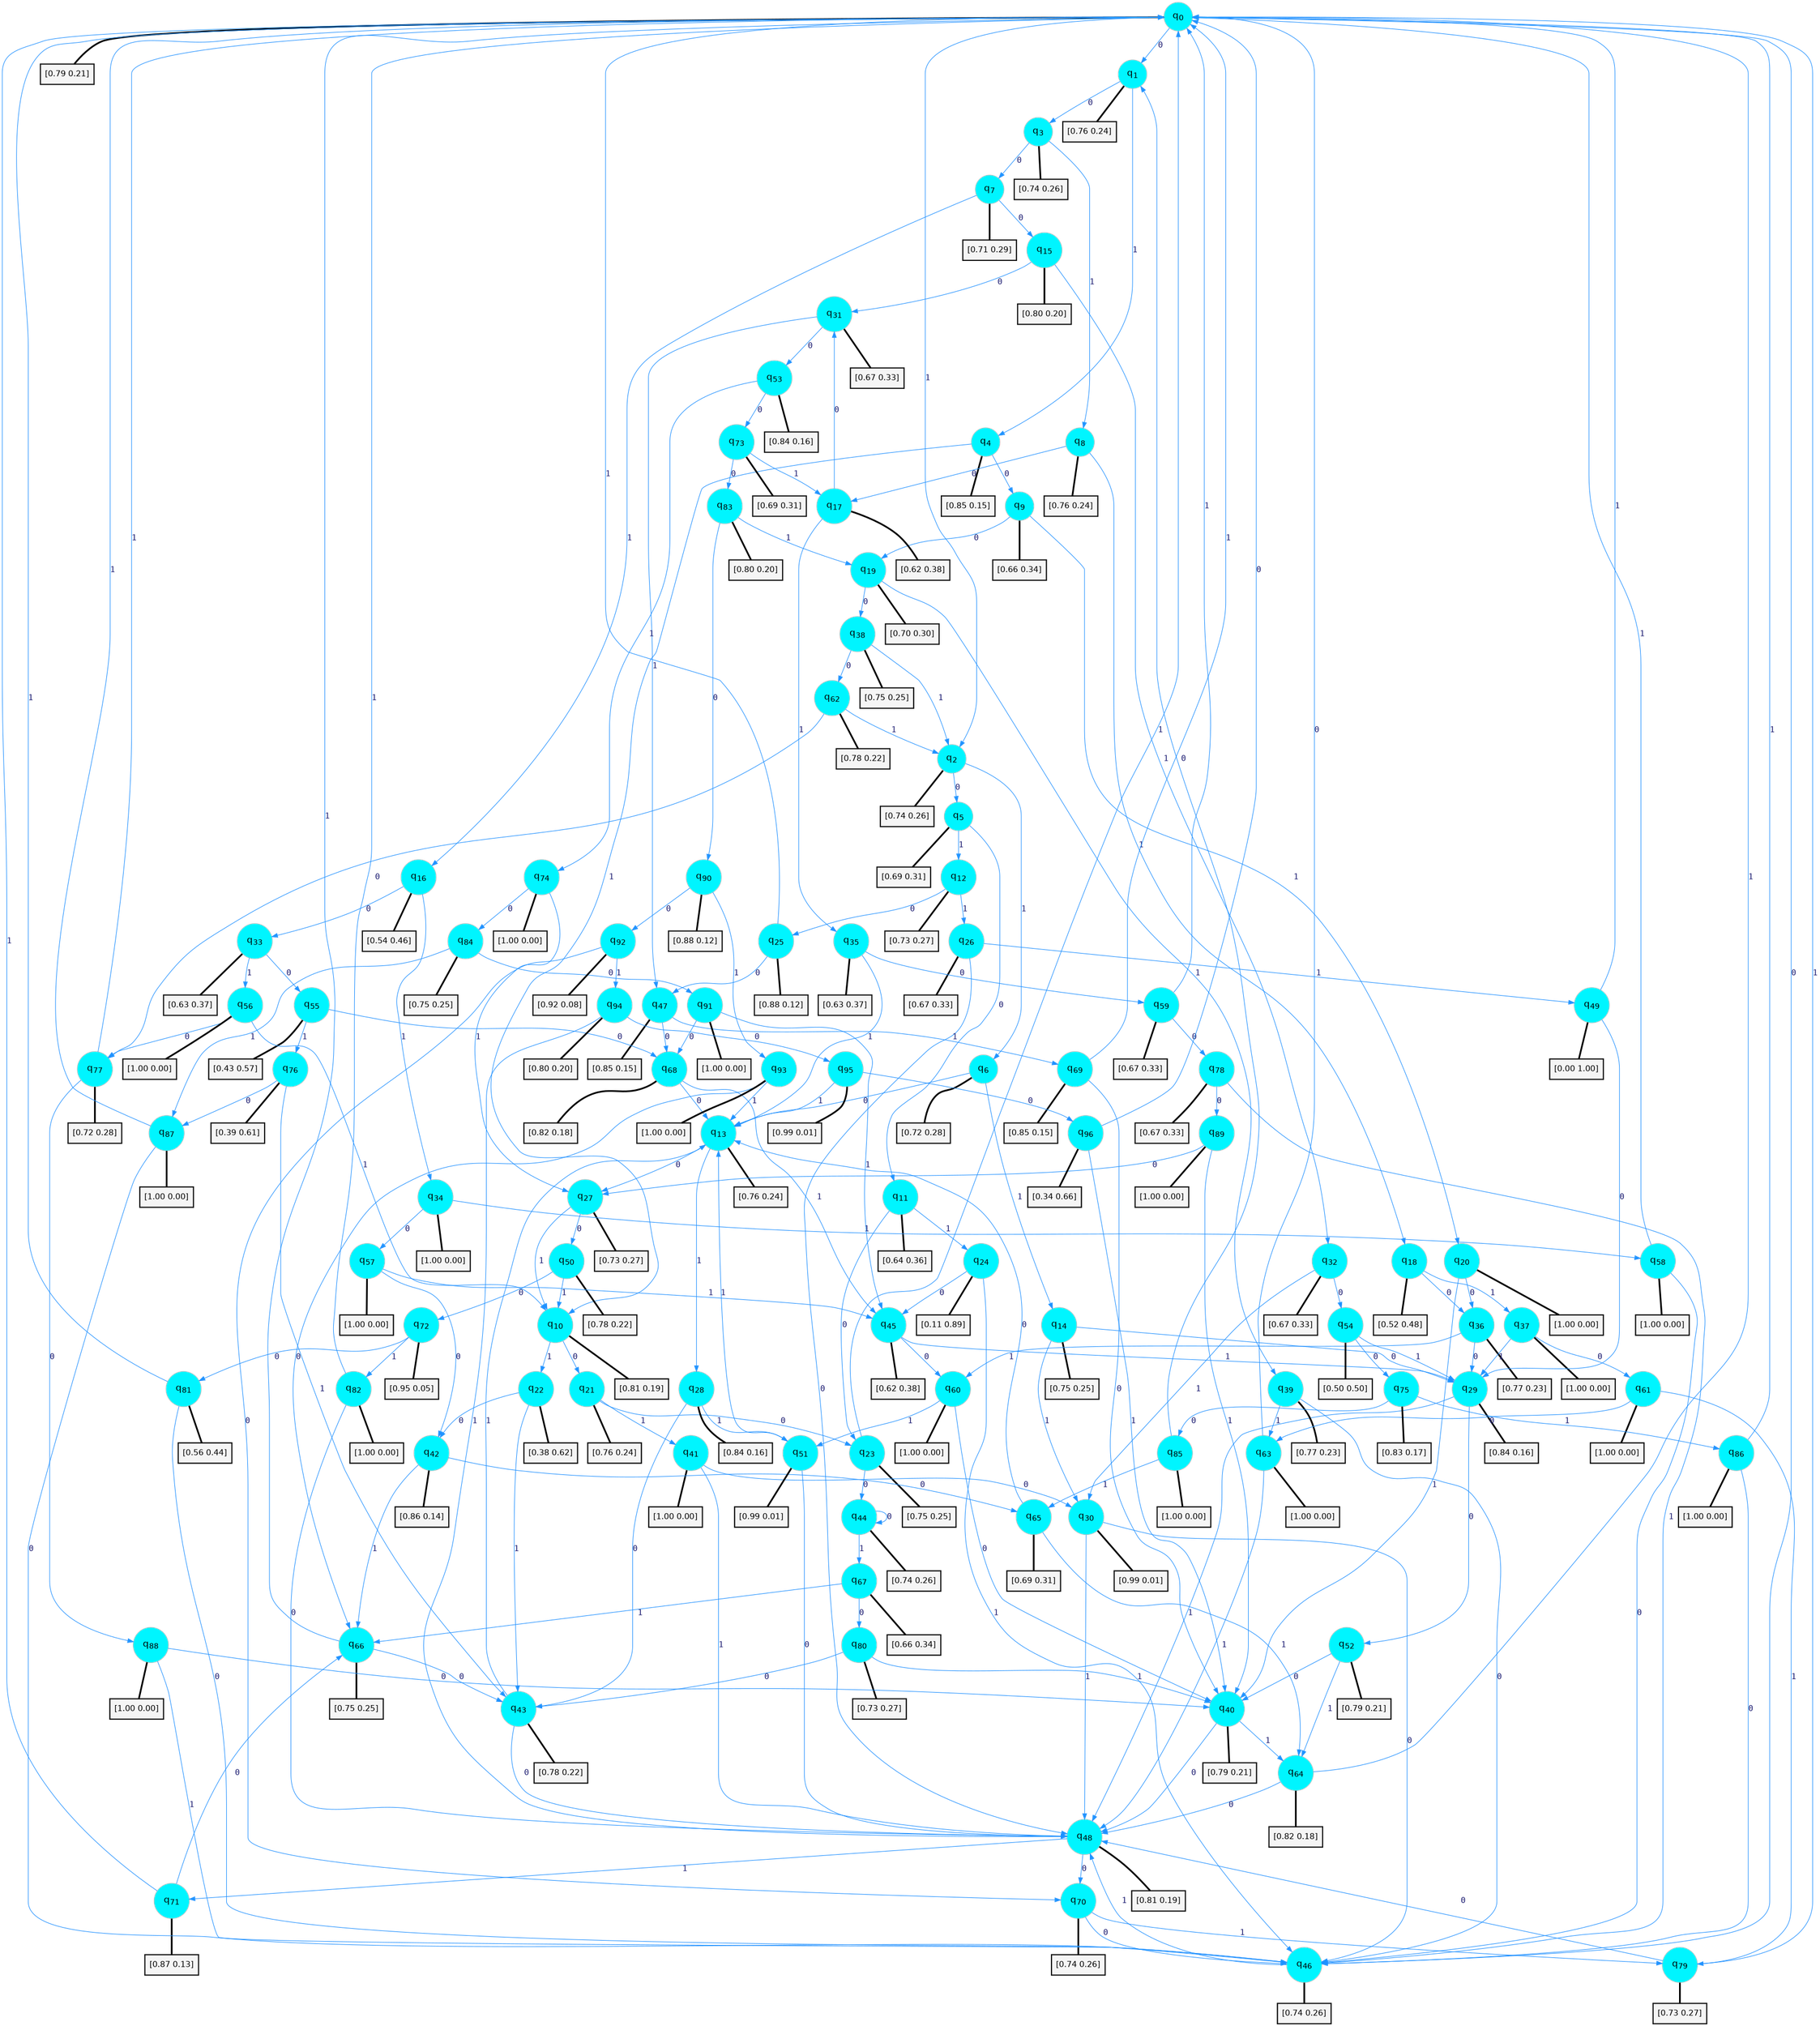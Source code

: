 digraph G {
graph [
bgcolor=transparent, dpi=300, rankdir=TD, size="40,25"];
node [
color=gray, fillcolor=turquoise1, fontcolor=black, fontname=Helvetica, fontsize=16, fontweight=bold, shape=circle, style=filled];
edge [
arrowsize=1, color=dodgerblue1, fontcolor=midnightblue, fontname=courier, fontweight=bold, penwidth=1, style=solid, weight=20];
0[label=<q<SUB>0</SUB>>];
1[label=<q<SUB>1</SUB>>];
2[label=<q<SUB>2</SUB>>];
3[label=<q<SUB>3</SUB>>];
4[label=<q<SUB>4</SUB>>];
5[label=<q<SUB>5</SUB>>];
6[label=<q<SUB>6</SUB>>];
7[label=<q<SUB>7</SUB>>];
8[label=<q<SUB>8</SUB>>];
9[label=<q<SUB>9</SUB>>];
10[label=<q<SUB>10</SUB>>];
11[label=<q<SUB>11</SUB>>];
12[label=<q<SUB>12</SUB>>];
13[label=<q<SUB>13</SUB>>];
14[label=<q<SUB>14</SUB>>];
15[label=<q<SUB>15</SUB>>];
16[label=<q<SUB>16</SUB>>];
17[label=<q<SUB>17</SUB>>];
18[label=<q<SUB>18</SUB>>];
19[label=<q<SUB>19</SUB>>];
20[label=<q<SUB>20</SUB>>];
21[label=<q<SUB>21</SUB>>];
22[label=<q<SUB>22</SUB>>];
23[label=<q<SUB>23</SUB>>];
24[label=<q<SUB>24</SUB>>];
25[label=<q<SUB>25</SUB>>];
26[label=<q<SUB>26</SUB>>];
27[label=<q<SUB>27</SUB>>];
28[label=<q<SUB>28</SUB>>];
29[label=<q<SUB>29</SUB>>];
30[label=<q<SUB>30</SUB>>];
31[label=<q<SUB>31</SUB>>];
32[label=<q<SUB>32</SUB>>];
33[label=<q<SUB>33</SUB>>];
34[label=<q<SUB>34</SUB>>];
35[label=<q<SUB>35</SUB>>];
36[label=<q<SUB>36</SUB>>];
37[label=<q<SUB>37</SUB>>];
38[label=<q<SUB>38</SUB>>];
39[label=<q<SUB>39</SUB>>];
40[label=<q<SUB>40</SUB>>];
41[label=<q<SUB>41</SUB>>];
42[label=<q<SUB>42</SUB>>];
43[label=<q<SUB>43</SUB>>];
44[label=<q<SUB>44</SUB>>];
45[label=<q<SUB>45</SUB>>];
46[label=<q<SUB>46</SUB>>];
47[label=<q<SUB>47</SUB>>];
48[label=<q<SUB>48</SUB>>];
49[label=<q<SUB>49</SUB>>];
50[label=<q<SUB>50</SUB>>];
51[label=<q<SUB>51</SUB>>];
52[label=<q<SUB>52</SUB>>];
53[label=<q<SUB>53</SUB>>];
54[label=<q<SUB>54</SUB>>];
55[label=<q<SUB>55</SUB>>];
56[label=<q<SUB>56</SUB>>];
57[label=<q<SUB>57</SUB>>];
58[label=<q<SUB>58</SUB>>];
59[label=<q<SUB>59</SUB>>];
60[label=<q<SUB>60</SUB>>];
61[label=<q<SUB>61</SUB>>];
62[label=<q<SUB>62</SUB>>];
63[label=<q<SUB>63</SUB>>];
64[label=<q<SUB>64</SUB>>];
65[label=<q<SUB>65</SUB>>];
66[label=<q<SUB>66</SUB>>];
67[label=<q<SUB>67</SUB>>];
68[label=<q<SUB>68</SUB>>];
69[label=<q<SUB>69</SUB>>];
70[label=<q<SUB>70</SUB>>];
71[label=<q<SUB>71</SUB>>];
72[label=<q<SUB>72</SUB>>];
73[label=<q<SUB>73</SUB>>];
74[label=<q<SUB>74</SUB>>];
75[label=<q<SUB>75</SUB>>];
76[label=<q<SUB>76</SUB>>];
77[label=<q<SUB>77</SUB>>];
78[label=<q<SUB>78</SUB>>];
79[label=<q<SUB>79</SUB>>];
80[label=<q<SUB>80</SUB>>];
81[label=<q<SUB>81</SUB>>];
82[label=<q<SUB>82</SUB>>];
83[label=<q<SUB>83</SUB>>];
84[label=<q<SUB>84</SUB>>];
85[label=<q<SUB>85</SUB>>];
86[label=<q<SUB>86</SUB>>];
87[label=<q<SUB>87</SUB>>];
88[label=<q<SUB>88</SUB>>];
89[label=<q<SUB>89</SUB>>];
90[label=<q<SUB>90</SUB>>];
91[label=<q<SUB>91</SUB>>];
92[label=<q<SUB>92</SUB>>];
93[label=<q<SUB>93</SUB>>];
94[label=<q<SUB>94</SUB>>];
95[label=<q<SUB>95</SUB>>];
96[label=<q<SUB>96</SUB>>];
97[label="[0.79 0.21]", shape=box,fontcolor=black, fontname=Helvetica, fontsize=14, penwidth=2, fillcolor=whitesmoke,color=black];
98[label="[0.76 0.24]", shape=box,fontcolor=black, fontname=Helvetica, fontsize=14, penwidth=2, fillcolor=whitesmoke,color=black];
99[label="[0.74 0.26]", shape=box,fontcolor=black, fontname=Helvetica, fontsize=14, penwidth=2, fillcolor=whitesmoke,color=black];
100[label="[0.74 0.26]", shape=box,fontcolor=black, fontname=Helvetica, fontsize=14, penwidth=2, fillcolor=whitesmoke,color=black];
101[label="[0.85 0.15]", shape=box,fontcolor=black, fontname=Helvetica, fontsize=14, penwidth=2, fillcolor=whitesmoke,color=black];
102[label="[0.69 0.31]", shape=box,fontcolor=black, fontname=Helvetica, fontsize=14, penwidth=2, fillcolor=whitesmoke,color=black];
103[label="[0.72 0.28]", shape=box,fontcolor=black, fontname=Helvetica, fontsize=14, penwidth=2, fillcolor=whitesmoke,color=black];
104[label="[0.71 0.29]", shape=box,fontcolor=black, fontname=Helvetica, fontsize=14, penwidth=2, fillcolor=whitesmoke,color=black];
105[label="[0.76 0.24]", shape=box,fontcolor=black, fontname=Helvetica, fontsize=14, penwidth=2, fillcolor=whitesmoke,color=black];
106[label="[0.66 0.34]", shape=box,fontcolor=black, fontname=Helvetica, fontsize=14, penwidth=2, fillcolor=whitesmoke,color=black];
107[label="[0.81 0.19]", shape=box,fontcolor=black, fontname=Helvetica, fontsize=14, penwidth=2, fillcolor=whitesmoke,color=black];
108[label="[0.64 0.36]", shape=box,fontcolor=black, fontname=Helvetica, fontsize=14, penwidth=2, fillcolor=whitesmoke,color=black];
109[label="[0.73 0.27]", shape=box,fontcolor=black, fontname=Helvetica, fontsize=14, penwidth=2, fillcolor=whitesmoke,color=black];
110[label="[0.76 0.24]", shape=box,fontcolor=black, fontname=Helvetica, fontsize=14, penwidth=2, fillcolor=whitesmoke,color=black];
111[label="[0.75 0.25]", shape=box,fontcolor=black, fontname=Helvetica, fontsize=14, penwidth=2, fillcolor=whitesmoke,color=black];
112[label="[0.80 0.20]", shape=box,fontcolor=black, fontname=Helvetica, fontsize=14, penwidth=2, fillcolor=whitesmoke,color=black];
113[label="[0.54 0.46]", shape=box,fontcolor=black, fontname=Helvetica, fontsize=14, penwidth=2, fillcolor=whitesmoke,color=black];
114[label="[0.62 0.38]", shape=box,fontcolor=black, fontname=Helvetica, fontsize=14, penwidth=2, fillcolor=whitesmoke,color=black];
115[label="[0.52 0.48]", shape=box,fontcolor=black, fontname=Helvetica, fontsize=14, penwidth=2, fillcolor=whitesmoke,color=black];
116[label="[0.70 0.30]", shape=box,fontcolor=black, fontname=Helvetica, fontsize=14, penwidth=2, fillcolor=whitesmoke,color=black];
117[label="[1.00 0.00]", shape=box,fontcolor=black, fontname=Helvetica, fontsize=14, penwidth=2, fillcolor=whitesmoke,color=black];
118[label="[0.76 0.24]", shape=box,fontcolor=black, fontname=Helvetica, fontsize=14, penwidth=2, fillcolor=whitesmoke,color=black];
119[label="[0.38 0.62]", shape=box,fontcolor=black, fontname=Helvetica, fontsize=14, penwidth=2, fillcolor=whitesmoke,color=black];
120[label="[0.75 0.25]", shape=box,fontcolor=black, fontname=Helvetica, fontsize=14, penwidth=2, fillcolor=whitesmoke,color=black];
121[label="[0.11 0.89]", shape=box,fontcolor=black, fontname=Helvetica, fontsize=14, penwidth=2, fillcolor=whitesmoke,color=black];
122[label="[0.88 0.12]", shape=box,fontcolor=black, fontname=Helvetica, fontsize=14, penwidth=2, fillcolor=whitesmoke,color=black];
123[label="[0.67 0.33]", shape=box,fontcolor=black, fontname=Helvetica, fontsize=14, penwidth=2, fillcolor=whitesmoke,color=black];
124[label="[0.73 0.27]", shape=box,fontcolor=black, fontname=Helvetica, fontsize=14, penwidth=2, fillcolor=whitesmoke,color=black];
125[label="[0.84 0.16]", shape=box,fontcolor=black, fontname=Helvetica, fontsize=14, penwidth=2, fillcolor=whitesmoke,color=black];
126[label="[0.84 0.16]", shape=box,fontcolor=black, fontname=Helvetica, fontsize=14, penwidth=2, fillcolor=whitesmoke,color=black];
127[label="[0.99 0.01]", shape=box,fontcolor=black, fontname=Helvetica, fontsize=14, penwidth=2, fillcolor=whitesmoke,color=black];
128[label="[0.67 0.33]", shape=box,fontcolor=black, fontname=Helvetica, fontsize=14, penwidth=2, fillcolor=whitesmoke,color=black];
129[label="[0.67 0.33]", shape=box,fontcolor=black, fontname=Helvetica, fontsize=14, penwidth=2, fillcolor=whitesmoke,color=black];
130[label="[0.63 0.37]", shape=box,fontcolor=black, fontname=Helvetica, fontsize=14, penwidth=2, fillcolor=whitesmoke,color=black];
131[label="[1.00 0.00]", shape=box,fontcolor=black, fontname=Helvetica, fontsize=14, penwidth=2, fillcolor=whitesmoke,color=black];
132[label="[0.63 0.37]", shape=box,fontcolor=black, fontname=Helvetica, fontsize=14, penwidth=2, fillcolor=whitesmoke,color=black];
133[label="[0.77 0.23]", shape=box,fontcolor=black, fontname=Helvetica, fontsize=14, penwidth=2, fillcolor=whitesmoke,color=black];
134[label="[1.00 0.00]", shape=box,fontcolor=black, fontname=Helvetica, fontsize=14, penwidth=2, fillcolor=whitesmoke,color=black];
135[label="[0.75 0.25]", shape=box,fontcolor=black, fontname=Helvetica, fontsize=14, penwidth=2, fillcolor=whitesmoke,color=black];
136[label="[0.77 0.23]", shape=box,fontcolor=black, fontname=Helvetica, fontsize=14, penwidth=2, fillcolor=whitesmoke,color=black];
137[label="[0.79 0.21]", shape=box,fontcolor=black, fontname=Helvetica, fontsize=14, penwidth=2, fillcolor=whitesmoke,color=black];
138[label="[1.00 0.00]", shape=box,fontcolor=black, fontname=Helvetica, fontsize=14, penwidth=2, fillcolor=whitesmoke,color=black];
139[label="[0.86 0.14]", shape=box,fontcolor=black, fontname=Helvetica, fontsize=14, penwidth=2, fillcolor=whitesmoke,color=black];
140[label="[0.78 0.22]", shape=box,fontcolor=black, fontname=Helvetica, fontsize=14, penwidth=2, fillcolor=whitesmoke,color=black];
141[label="[0.74 0.26]", shape=box,fontcolor=black, fontname=Helvetica, fontsize=14, penwidth=2, fillcolor=whitesmoke,color=black];
142[label="[0.62 0.38]", shape=box,fontcolor=black, fontname=Helvetica, fontsize=14, penwidth=2, fillcolor=whitesmoke,color=black];
143[label="[0.74 0.26]", shape=box,fontcolor=black, fontname=Helvetica, fontsize=14, penwidth=2, fillcolor=whitesmoke,color=black];
144[label="[0.85 0.15]", shape=box,fontcolor=black, fontname=Helvetica, fontsize=14, penwidth=2, fillcolor=whitesmoke,color=black];
145[label="[0.81 0.19]", shape=box,fontcolor=black, fontname=Helvetica, fontsize=14, penwidth=2, fillcolor=whitesmoke,color=black];
146[label="[0.00 1.00]", shape=box,fontcolor=black, fontname=Helvetica, fontsize=14, penwidth=2, fillcolor=whitesmoke,color=black];
147[label="[0.78 0.22]", shape=box,fontcolor=black, fontname=Helvetica, fontsize=14, penwidth=2, fillcolor=whitesmoke,color=black];
148[label="[0.99 0.01]", shape=box,fontcolor=black, fontname=Helvetica, fontsize=14, penwidth=2, fillcolor=whitesmoke,color=black];
149[label="[0.79 0.21]", shape=box,fontcolor=black, fontname=Helvetica, fontsize=14, penwidth=2, fillcolor=whitesmoke,color=black];
150[label="[0.84 0.16]", shape=box,fontcolor=black, fontname=Helvetica, fontsize=14, penwidth=2, fillcolor=whitesmoke,color=black];
151[label="[0.50 0.50]", shape=box,fontcolor=black, fontname=Helvetica, fontsize=14, penwidth=2, fillcolor=whitesmoke,color=black];
152[label="[0.43 0.57]", shape=box,fontcolor=black, fontname=Helvetica, fontsize=14, penwidth=2, fillcolor=whitesmoke,color=black];
153[label="[1.00 0.00]", shape=box,fontcolor=black, fontname=Helvetica, fontsize=14, penwidth=2, fillcolor=whitesmoke,color=black];
154[label="[1.00 0.00]", shape=box,fontcolor=black, fontname=Helvetica, fontsize=14, penwidth=2, fillcolor=whitesmoke,color=black];
155[label="[1.00 0.00]", shape=box,fontcolor=black, fontname=Helvetica, fontsize=14, penwidth=2, fillcolor=whitesmoke,color=black];
156[label="[0.67 0.33]", shape=box,fontcolor=black, fontname=Helvetica, fontsize=14, penwidth=2, fillcolor=whitesmoke,color=black];
157[label="[1.00 0.00]", shape=box,fontcolor=black, fontname=Helvetica, fontsize=14, penwidth=2, fillcolor=whitesmoke,color=black];
158[label="[1.00 0.00]", shape=box,fontcolor=black, fontname=Helvetica, fontsize=14, penwidth=2, fillcolor=whitesmoke,color=black];
159[label="[0.78 0.22]", shape=box,fontcolor=black, fontname=Helvetica, fontsize=14, penwidth=2, fillcolor=whitesmoke,color=black];
160[label="[1.00 0.00]", shape=box,fontcolor=black, fontname=Helvetica, fontsize=14, penwidth=2, fillcolor=whitesmoke,color=black];
161[label="[0.82 0.18]", shape=box,fontcolor=black, fontname=Helvetica, fontsize=14, penwidth=2, fillcolor=whitesmoke,color=black];
162[label="[0.69 0.31]", shape=box,fontcolor=black, fontname=Helvetica, fontsize=14, penwidth=2, fillcolor=whitesmoke,color=black];
163[label="[0.75 0.25]", shape=box,fontcolor=black, fontname=Helvetica, fontsize=14, penwidth=2, fillcolor=whitesmoke,color=black];
164[label="[0.66 0.34]", shape=box,fontcolor=black, fontname=Helvetica, fontsize=14, penwidth=2, fillcolor=whitesmoke,color=black];
165[label="[0.82 0.18]", shape=box,fontcolor=black, fontname=Helvetica, fontsize=14, penwidth=2, fillcolor=whitesmoke,color=black];
166[label="[0.85 0.15]", shape=box,fontcolor=black, fontname=Helvetica, fontsize=14, penwidth=2, fillcolor=whitesmoke,color=black];
167[label="[0.74 0.26]", shape=box,fontcolor=black, fontname=Helvetica, fontsize=14, penwidth=2, fillcolor=whitesmoke,color=black];
168[label="[0.87 0.13]", shape=box,fontcolor=black, fontname=Helvetica, fontsize=14, penwidth=2, fillcolor=whitesmoke,color=black];
169[label="[0.95 0.05]", shape=box,fontcolor=black, fontname=Helvetica, fontsize=14, penwidth=2, fillcolor=whitesmoke,color=black];
170[label="[0.69 0.31]", shape=box,fontcolor=black, fontname=Helvetica, fontsize=14, penwidth=2, fillcolor=whitesmoke,color=black];
171[label="[1.00 0.00]", shape=box,fontcolor=black, fontname=Helvetica, fontsize=14, penwidth=2, fillcolor=whitesmoke,color=black];
172[label="[0.83 0.17]", shape=box,fontcolor=black, fontname=Helvetica, fontsize=14, penwidth=2, fillcolor=whitesmoke,color=black];
173[label="[0.39 0.61]", shape=box,fontcolor=black, fontname=Helvetica, fontsize=14, penwidth=2, fillcolor=whitesmoke,color=black];
174[label="[0.72 0.28]", shape=box,fontcolor=black, fontname=Helvetica, fontsize=14, penwidth=2, fillcolor=whitesmoke,color=black];
175[label="[0.67 0.33]", shape=box,fontcolor=black, fontname=Helvetica, fontsize=14, penwidth=2, fillcolor=whitesmoke,color=black];
176[label="[0.73 0.27]", shape=box,fontcolor=black, fontname=Helvetica, fontsize=14, penwidth=2, fillcolor=whitesmoke,color=black];
177[label="[0.73 0.27]", shape=box,fontcolor=black, fontname=Helvetica, fontsize=14, penwidth=2, fillcolor=whitesmoke,color=black];
178[label="[0.56 0.44]", shape=box,fontcolor=black, fontname=Helvetica, fontsize=14, penwidth=2, fillcolor=whitesmoke,color=black];
179[label="[1.00 0.00]", shape=box,fontcolor=black, fontname=Helvetica, fontsize=14, penwidth=2, fillcolor=whitesmoke,color=black];
180[label="[0.80 0.20]", shape=box,fontcolor=black, fontname=Helvetica, fontsize=14, penwidth=2, fillcolor=whitesmoke,color=black];
181[label="[0.75 0.25]", shape=box,fontcolor=black, fontname=Helvetica, fontsize=14, penwidth=2, fillcolor=whitesmoke,color=black];
182[label="[1.00 0.00]", shape=box,fontcolor=black, fontname=Helvetica, fontsize=14, penwidth=2, fillcolor=whitesmoke,color=black];
183[label="[1.00 0.00]", shape=box,fontcolor=black, fontname=Helvetica, fontsize=14, penwidth=2, fillcolor=whitesmoke,color=black];
184[label="[1.00 0.00]", shape=box,fontcolor=black, fontname=Helvetica, fontsize=14, penwidth=2, fillcolor=whitesmoke,color=black];
185[label="[1.00 0.00]", shape=box,fontcolor=black, fontname=Helvetica, fontsize=14, penwidth=2, fillcolor=whitesmoke,color=black];
186[label="[1.00 0.00]", shape=box,fontcolor=black, fontname=Helvetica, fontsize=14, penwidth=2, fillcolor=whitesmoke,color=black];
187[label="[0.88 0.12]", shape=box,fontcolor=black, fontname=Helvetica, fontsize=14, penwidth=2, fillcolor=whitesmoke,color=black];
188[label="[1.00 0.00]", shape=box,fontcolor=black, fontname=Helvetica, fontsize=14, penwidth=2, fillcolor=whitesmoke,color=black];
189[label="[0.92 0.08]", shape=box,fontcolor=black, fontname=Helvetica, fontsize=14, penwidth=2, fillcolor=whitesmoke,color=black];
190[label="[1.00 0.00]", shape=box,fontcolor=black, fontname=Helvetica, fontsize=14, penwidth=2, fillcolor=whitesmoke,color=black];
191[label="[0.80 0.20]", shape=box,fontcolor=black, fontname=Helvetica, fontsize=14, penwidth=2, fillcolor=whitesmoke,color=black];
192[label="[0.99 0.01]", shape=box,fontcolor=black, fontname=Helvetica, fontsize=14, penwidth=2, fillcolor=whitesmoke,color=black];
193[label="[0.34 0.66]", shape=box,fontcolor=black, fontname=Helvetica, fontsize=14, penwidth=2, fillcolor=whitesmoke,color=black];
0->1 [label=0];
0->2 [label=1];
0->97 [arrowhead=none, penwidth=3,color=black];
1->3 [label=0];
1->4 [label=1];
1->98 [arrowhead=none, penwidth=3,color=black];
2->5 [label=0];
2->6 [label=1];
2->99 [arrowhead=none, penwidth=3,color=black];
3->7 [label=0];
3->8 [label=1];
3->100 [arrowhead=none, penwidth=3,color=black];
4->9 [label=0];
4->10 [label=1];
4->101 [arrowhead=none, penwidth=3,color=black];
5->11 [label=0];
5->12 [label=1];
5->102 [arrowhead=none, penwidth=3,color=black];
6->13 [label=0];
6->14 [label=1];
6->103 [arrowhead=none, penwidth=3,color=black];
7->15 [label=0];
7->16 [label=1];
7->104 [arrowhead=none, penwidth=3,color=black];
8->17 [label=0];
8->18 [label=1];
8->105 [arrowhead=none, penwidth=3,color=black];
9->19 [label=0];
9->20 [label=1];
9->106 [arrowhead=none, penwidth=3,color=black];
10->21 [label=0];
10->22 [label=1];
10->107 [arrowhead=none, penwidth=3,color=black];
11->23 [label=0];
11->24 [label=1];
11->108 [arrowhead=none, penwidth=3,color=black];
12->25 [label=0];
12->26 [label=1];
12->109 [arrowhead=none, penwidth=3,color=black];
13->27 [label=0];
13->28 [label=1];
13->110 [arrowhead=none, penwidth=3,color=black];
14->29 [label=0];
14->30 [label=1];
14->111 [arrowhead=none, penwidth=3,color=black];
15->31 [label=0];
15->32 [label=1];
15->112 [arrowhead=none, penwidth=3,color=black];
16->33 [label=0];
16->34 [label=1];
16->113 [arrowhead=none, penwidth=3,color=black];
17->31 [label=0];
17->35 [label=1];
17->114 [arrowhead=none, penwidth=3,color=black];
18->36 [label=0];
18->37 [label=1];
18->115 [arrowhead=none, penwidth=3,color=black];
19->38 [label=0];
19->39 [label=1];
19->116 [arrowhead=none, penwidth=3,color=black];
20->36 [label=0];
20->40 [label=1];
20->117 [arrowhead=none, penwidth=3,color=black];
21->23 [label=0];
21->41 [label=1];
21->118 [arrowhead=none, penwidth=3,color=black];
22->42 [label=0];
22->43 [label=1];
22->119 [arrowhead=none, penwidth=3,color=black];
23->44 [label=0];
23->0 [label=1];
23->120 [arrowhead=none, penwidth=3,color=black];
24->45 [label=0];
24->46 [label=1];
24->121 [arrowhead=none, penwidth=3,color=black];
25->47 [label=0];
25->0 [label=1];
25->122 [arrowhead=none, penwidth=3,color=black];
26->48 [label=0];
26->49 [label=1];
26->123 [arrowhead=none, penwidth=3,color=black];
27->50 [label=0];
27->10 [label=1];
27->124 [arrowhead=none, penwidth=3,color=black];
28->43 [label=0];
28->51 [label=1];
28->125 [arrowhead=none, penwidth=3,color=black];
29->52 [label=0];
29->48 [label=1];
29->126 [arrowhead=none, penwidth=3,color=black];
30->46 [label=0];
30->48 [label=1];
30->127 [arrowhead=none, penwidth=3,color=black];
31->53 [label=0];
31->47 [label=1];
31->128 [arrowhead=none, penwidth=3,color=black];
32->54 [label=0];
32->30 [label=1];
32->129 [arrowhead=none, penwidth=3,color=black];
33->55 [label=0];
33->56 [label=1];
33->130 [arrowhead=none, penwidth=3,color=black];
34->57 [label=0];
34->58 [label=1];
34->131 [arrowhead=none, penwidth=3,color=black];
35->59 [label=0];
35->13 [label=1];
35->132 [arrowhead=none, penwidth=3,color=black];
36->29 [label=0];
36->60 [label=1];
36->133 [arrowhead=none, penwidth=3,color=black];
37->61 [label=0];
37->29 [label=1];
37->134 [arrowhead=none, penwidth=3,color=black];
38->62 [label=0];
38->2 [label=1];
38->135 [arrowhead=none, penwidth=3,color=black];
39->46 [label=0];
39->63 [label=1];
39->136 [arrowhead=none, penwidth=3,color=black];
40->48 [label=0];
40->64 [label=1];
40->137 [arrowhead=none, penwidth=3,color=black];
41->30 [label=0];
41->48 [label=1];
41->138 [arrowhead=none, penwidth=3,color=black];
42->65 [label=0];
42->66 [label=1];
42->139 [arrowhead=none, penwidth=3,color=black];
43->48 [label=0];
43->13 [label=1];
43->140 [arrowhead=none, penwidth=3,color=black];
44->44 [label=0];
44->67 [label=1];
44->141 [arrowhead=none, penwidth=3,color=black];
45->60 [label=0];
45->29 [label=1];
45->142 [arrowhead=none, penwidth=3,color=black];
46->0 [label=0];
46->48 [label=1];
46->143 [arrowhead=none, penwidth=3,color=black];
47->68 [label=0];
47->69 [label=1];
47->144 [arrowhead=none, penwidth=3,color=black];
48->70 [label=0];
48->71 [label=1];
48->145 [arrowhead=none, penwidth=3,color=black];
49->29 [label=0];
49->0 [label=1];
49->146 [arrowhead=none, penwidth=3,color=black];
50->72 [label=0];
50->10 [label=1];
50->147 [arrowhead=none, penwidth=3,color=black];
51->48 [label=0];
51->13 [label=1];
51->148 [arrowhead=none, penwidth=3,color=black];
52->40 [label=0];
52->64 [label=1];
52->149 [arrowhead=none, penwidth=3,color=black];
53->73 [label=0];
53->74 [label=1];
53->150 [arrowhead=none, penwidth=3,color=black];
54->75 [label=0];
54->29 [label=1];
54->151 [arrowhead=none, penwidth=3,color=black];
55->68 [label=0];
55->76 [label=1];
55->152 [arrowhead=none, penwidth=3,color=black];
56->77 [label=0];
56->10 [label=1];
56->153 [arrowhead=none, penwidth=3,color=black];
57->42 [label=0];
57->45 [label=1];
57->154 [arrowhead=none, penwidth=3,color=black];
58->46 [label=0];
58->0 [label=1];
58->155 [arrowhead=none, penwidth=3,color=black];
59->78 [label=0];
59->0 [label=1];
59->156 [arrowhead=none, penwidth=3,color=black];
60->40 [label=0];
60->51 [label=1];
60->157 [arrowhead=none, penwidth=3,color=black];
61->63 [label=0];
61->79 [label=1];
61->158 [arrowhead=none, penwidth=3,color=black];
62->77 [label=0];
62->2 [label=1];
62->159 [arrowhead=none, penwidth=3,color=black];
63->0 [label=0];
63->48 [label=1];
63->160 [arrowhead=none, penwidth=3,color=black];
64->48 [label=0];
64->0 [label=1];
64->161 [arrowhead=none, penwidth=3,color=black];
65->13 [label=0];
65->64 [label=1];
65->162 [arrowhead=none, penwidth=3,color=black];
66->43 [label=0];
66->0 [label=1];
66->163 [arrowhead=none, penwidth=3,color=black];
67->80 [label=0];
67->66 [label=1];
67->164 [arrowhead=none, penwidth=3,color=black];
68->13 [label=0];
68->45 [label=1];
68->165 [arrowhead=none, penwidth=3,color=black];
69->40 [label=0];
69->0 [label=1];
69->166 [arrowhead=none, penwidth=3,color=black];
70->46 [label=0];
70->79 [label=1];
70->167 [arrowhead=none, penwidth=3,color=black];
71->66 [label=0];
71->0 [label=1];
71->168 [arrowhead=none, penwidth=3,color=black];
72->81 [label=0];
72->82 [label=1];
72->169 [arrowhead=none, penwidth=3,color=black];
73->83 [label=0];
73->17 [label=1];
73->170 [arrowhead=none, penwidth=3,color=black];
74->84 [label=0];
74->27 [label=1];
74->171 [arrowhead=none, penwidth=3,color=black];
75->85 [label=0];
75->86 [label=1];
75->172 [arrowhead=none, penwidth=3,color=black];
76->87 [label=0];
76->43 [label=1];
76->173 [arrowhead=none, penwidth=3,color=black];
77->88 [label=0];
77->0 [label=1];
77->174 [arrowhead=none, penwidth=3,color=black];
78->89 [label=0];
78->46 [label=1];
78->175 [arrowhead=none, penwidth=3,color=black];
79->48 [label=0];
79->0 [label=1];
79->176 [arrowhead=none, penwidth=3,color=black];
80->43 [label=0];
80->40 [label=1];
80->177 [arrowhead=none, penwidth=3,color=black];
81->46 [label=0];
81->0 [label=1];
81->178 [arrowhead=none, penwidth=3,color=black];
82->48 [label=0];
82->0 [label=1];
82->179 [arrowhead=none, penwidth=3,color=black];
83->90 [label=0];
83->19 [label=1];
83->180 [arrowhead=none, penwidth=3,color=black];
84->91 [label=0];
84->87 [label=1];
84->181 [arrowhead=none, penwidth=3,color=black];
85->1 [label=0];
85->65 [label=1];
85->182 [arrowhead=none, penwidth=3,color=black];
86->46 [label=0];
86->0 [label=1];
86->183 [arrowhead=none, penwidth=3,color=black];
87->46 [label=0];
87->0 [label=1];
87->184 [arrowhead=none, penwidth=3,color=black];
88->40 [label=0];
88->46 [label=1];
88->185 [arrowhead=none, penwidth=3,color=black];
89->27 [label=0];
89->40 [label=1];
89->186 [arrowhead=none, penwidth=3,color=black];
90->92 [label=0];
90->93 [label=1];
90->187 [arrowhead=none, penwidth=3,color=black];
91->68 [label=0];
91->45 [label=1];
91->188 [arrowhead=none, penwidth=3,color=black];
92->70 [label=0];
92->94 [label=1];
92->189 [arrowhead=none, penwidth=3,color=black];
93->66 [label=0];
93->13 [label=1];
93->190 [arrowhead=none, penwidth=3,color=black];
94->95 [label=0];
94->48 [label=1];
94->191 [arrowhead=none, penwidth=3,color=black];
95->96 [label=0];
95->13 [label=1];
95->192 [arrowhead=none, penwidth=3,color=black];
96->0 [label=0];
96->40 [label=1];
96->193 [arrowhead=none, penwidth=3,color=black];
}
